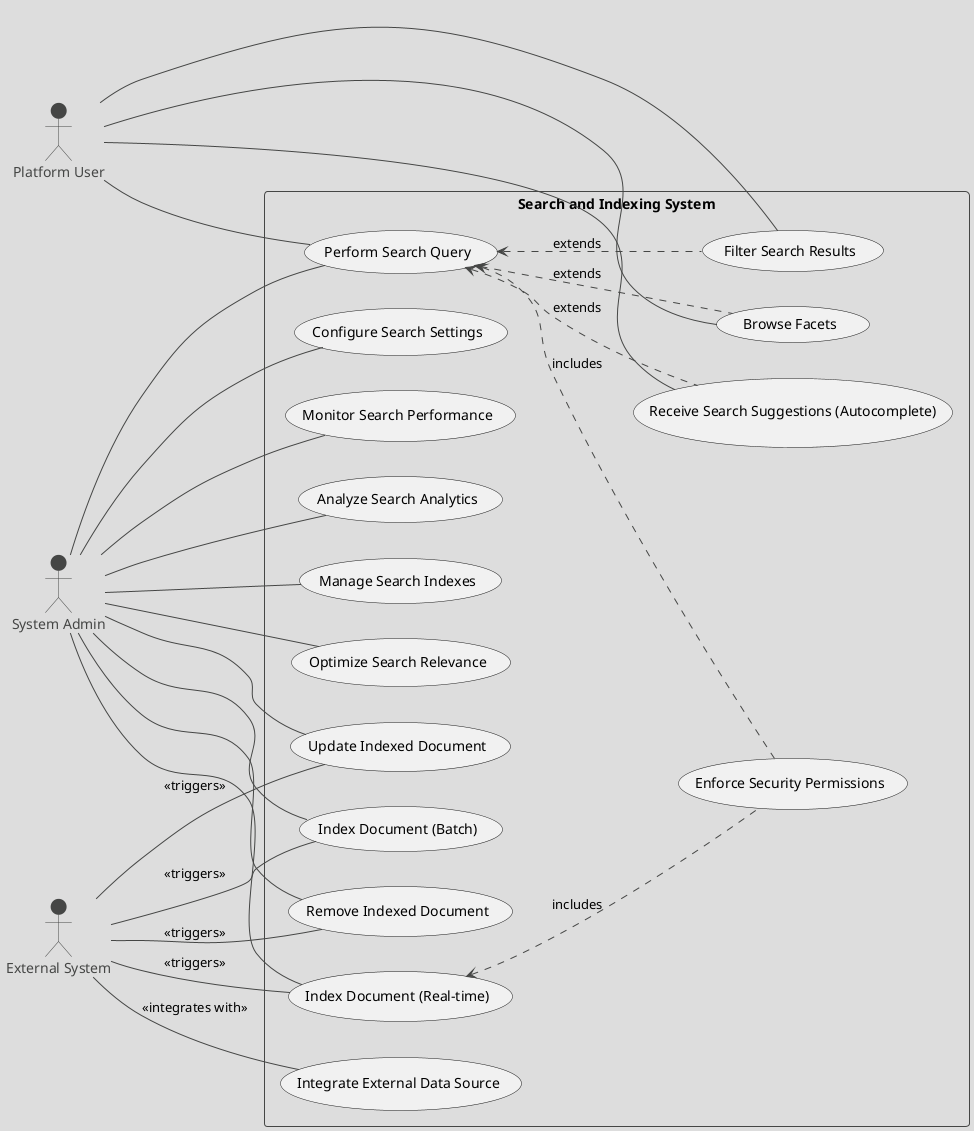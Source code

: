 @startuml
!theme toy

left to right direction

actor "Platform User" as User
actor "System Admin" as Admin
actor "External System" as External

rectangle "Search and Indexing System" {
  usecase "Perform Search Query" as UC1
  usecase "Filter Search Results" as UC2
  usecase "Browse Facets" as UC3
  usecase "Receive Search Suggestions (Autocomplete)" as UC4
  usecase "Index Document (Real-time)" as UC5
  usecase "Index Document (Batch)" as UC6
  usecase "Update Indexed Document" as UC7
  usecase "Remove Indexed Document" as UC8
  usecase "Configure Search Settings" as UC9
  usecase "Monitor Search Performance" as UC10
  usecase "Analyze Search Analytics" as UC11
  usecase "Manage Search Indexes" as UC12
  usecase "Integrate External Data Source" as UC13
  usecase "Enforce Security Permissions" as UC14
  usecase "Optimize Search Relevance" as UC15
}

User -- UC1
User -- UC2
User -- UC3
User -- UC4

Admin -- UC1
Admin -- UC5
Admin -- UC6
Admin -- UC7
Admin -- UC8
Admin -- UC9
Admin -- UC10
Admin -- UC11
Admin -- UC12
Admin -- UC15

External -- UC5 : <<triggers>>
External -- UC6 : <<triggers>>
External -- UC7 : <<triggers>>
External -- UC8 : <<triggers>>
External -- UC13 : <<integrates with>>

UC1 <.. UC2 : extends
UC1 <.. UC3 : extends
UC1 <.. UC4 : extends

UC5 <.. UC14 : includes
UC1 <.. UC14 : includes

@enduml